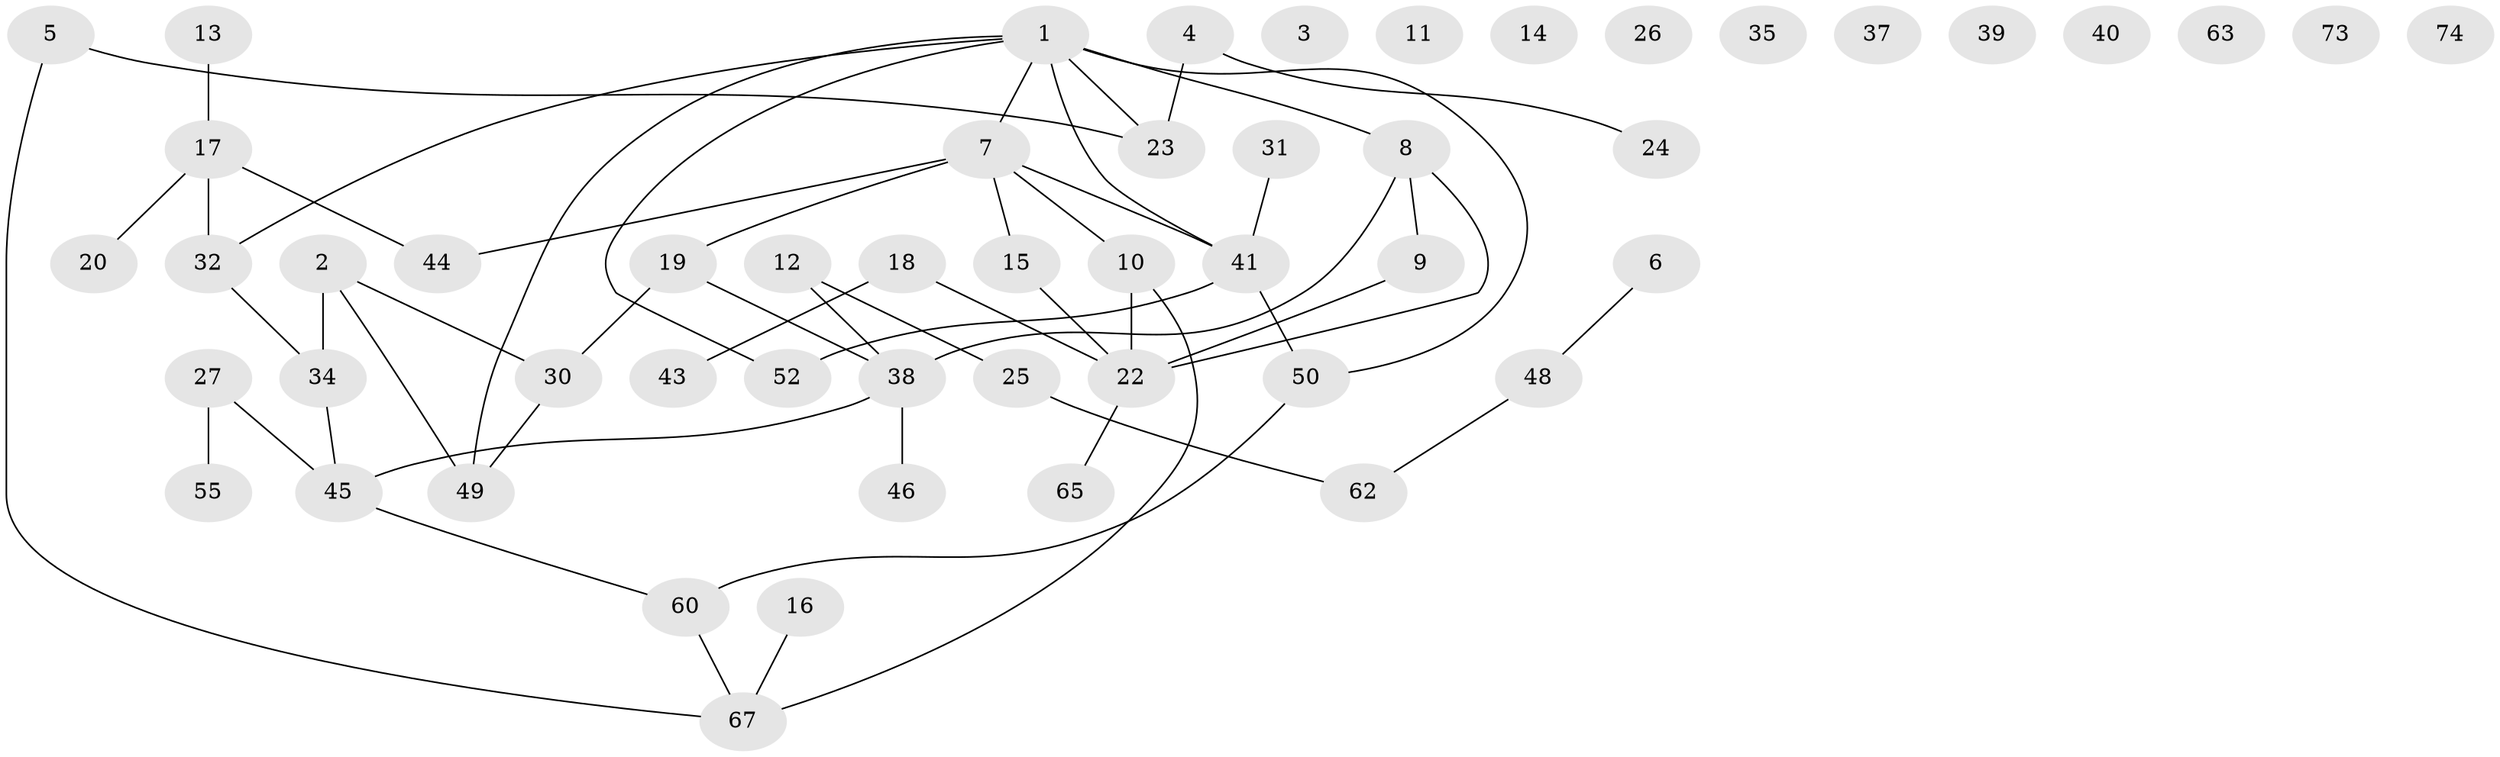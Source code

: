 // Generated by graph-tools (version 1.1) at 2025/23/03/03/25 07:23:27]
// undirected, 52 vertices, 55 edges
graph export_dot {
graph [start="1"]
  node [color=gray90,style=filled];
  1 [super="+42"];
  2 [super="+21"];
  3;
  4 [super="+81"];
  5 [super="+36"];
  6 [super="+57"];
  7 [super="+47"];
  8 [super="+70"];
  9 [super="+28"];
  10 [super="+61"];
  11;
  12 [super="+51"];
  13;
  14;
  15 [super="+82"];
  16 [super="+54"];
  17 [super="+53"];
  18;
  19 [super="+64"];
  20 [super="+59"];
  22 [super="+83"];
  23 [super="+33"];
  24 [super="+66"];
  25;
  26;
  27 [super="+29"];
  30 [super="+72"];
  31;
  32;
  34 [super="+68"];
  35;
  37;
  38 [super="+56"];
  39;
  40;
  41 [super="+80"];
  43;
  44 [super="+71"];
  45 [super="+75"];
  46 [super="+58"];
  48;
  49;
  50;
  52;
  55;
  60 [super="+78"];
  62 [super="+69"];
  63 [super="+76"];
  65 [super="+77"];
  67 [super="+79"];
  73;
  74;
  1 -- 7;
  1 -- 41;
  1 -- 50;
  1 -- 52;
  1 -- 23;
  1 -- 32;
  1 -- 49;
  1 -- 8;
  2 -- 30;
  2 -- 34;
  2 -- 49;
  4 -- 24;
  4 -- 23;
  5 -- 67;
  5 -- 23;
  6 -- 48;
  7 -- 10;
  7 -- 41;
  7 -- 44;
  7 -- 19;
  7 -- 15;
  8 -- 22;
  8 -- 38;
  8 -- 9;
  9 -- 22;
  10 -- 67;
  10 -- 22;
  12 -- 25;
  12 -- 38;
  13 -- 17;
  15 -- 22;
  16 -- 67;
  17 -- 32;
  17 -- 44;
  17 -- 20;
  18 -- 22;
  18 -- 43;
  19 -- 30;
  19 -- 38;
  22 -- 65;
  25 -- 62;
  27 -- 55;
  27 -- 45;
  30 -- 49;
  31 -- 41;
  32 -- 34;
  34 -- 45;
  38 -- 46 [weight=2];
  38 -- 45;
  41 -- 50;
  41 -- 52;
  45 -- 60;
  48 -- 62;
  50 -- 60;
  60 -- 67;
}
